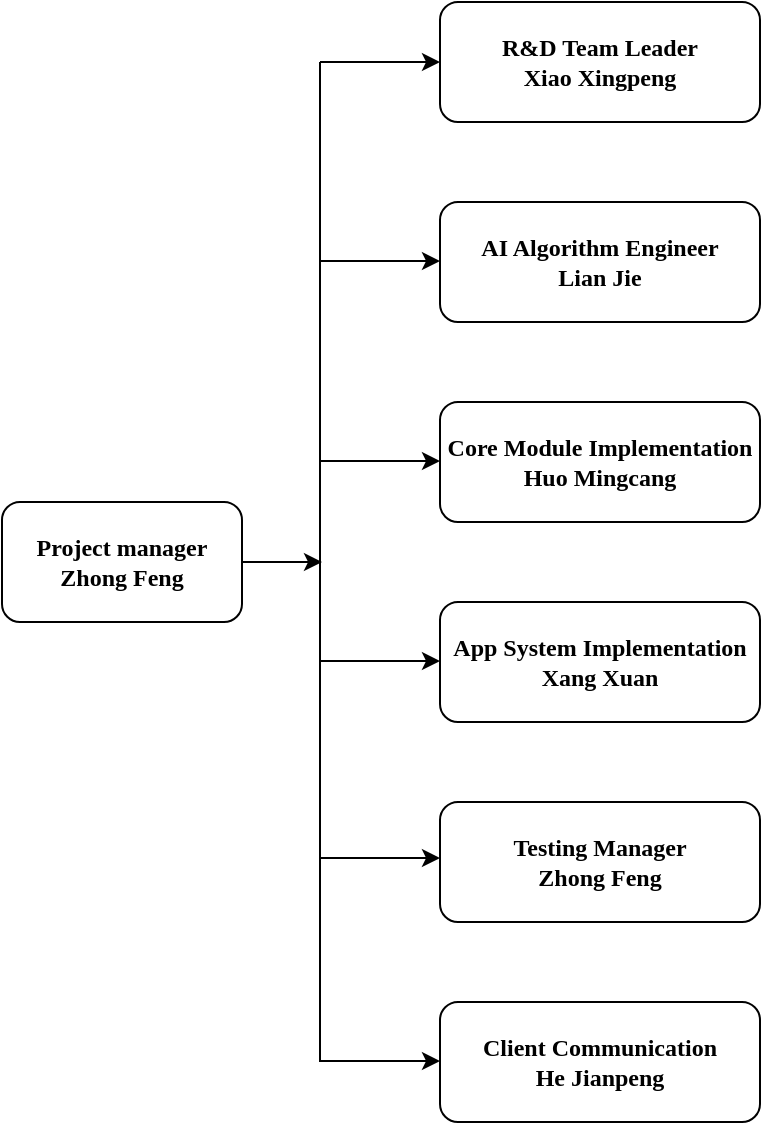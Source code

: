 <mxfile version="12.3.3" type="github" pages="1">
  <diagram id="azSfM4tmFGMGus1xtj8e" name="Page-1">
    <mxGraphModel dx="913" dy="621" grid="1" gridSize="10" guides="1" tooltips="1" connect="1" arrows="1" fold="1" page="1" pageScale="1" pageWidth="827" pageHeight="1169" math="0" shadow="0">
      <root>
        <mxCell id="0"/>
        <mxCell id="1" parent="0"/>
        <mxCell id="C2vW1ZyLFT_pk_kxMwMD-1" value="Project manager&lt;br&gt;Zhong Feng" style="rounded=1;whiteSpace=wrap;html=1;fontFamily=Times New Roman;fontStyle=1" vertex="1" parent="1">
          <mxGeometry x="101" y="270" width="120" height="60" as="geometry"/>
        </mxCell>
        <mxCell id="C2vW1ZyLFT_pk_kxMwMD-2" value="R&amp;amp;D Team Leader&lt;br&gt;Xiao Xingpeng" style="rounded=1;whiteSpace=wrap;html=1;fontFamily=Times New Roman;fontStyle=1" vertex="1" parent="1">
          <mxGeometry x="320" y="20" width="160" height="60" as="geometry"/>
        </mxCell>
        <mxCell id="C2vW1ZyLFT_pk_kxMwMD-3" value="AI Algorithm Engineer&lt;br&gt;Lian Jie" style="rounded=1;whiteSpace=wrap;html=1;fontFamily=Times New Roman;fontStyle=1" vertex="1" parent="1">
          <mxGeometry x="320" y="120" width="160" height="60" as="geometry"/>
        </mxCell>
        <mxCell id="C2vW1ZyLFT_pk_kxMwMD-4" value="Core Module Implementation&lt;br&gt;Huo Mingcang&lt;br&gt;" style="rounded=1;whiteSpace=wrap;html=1;fontFamily=Times New Roman;fontStyle=1" vertex="1" parent="1">
          <mxGeometry x="320" y="220" width="160" height="60" as="geometry"/>
        </mxCell>
        <mxCell id="C2vW1ZyLFT_pk_kxMwMD-5" value="App System Implementation&lt;br&gt;Xang Xuan" style="rounded=1;whiteSpace=wrap;html=1;fontFamily=Times New Roman;fontStyle=1" vertex="1" parent="1">
          <mxGeometry x="320" y="320" width="160" height="60" as="geometry"/>
        </mxCell>
        <mxCell id="C2vW1ZyLFT_pk_kxMwMD-6" value="Testing Manager&lt;br&gt;Zhong Feng" style="rounded=1;whiteSpace=wrap;html=1;fontFamily=Times New Roman;fontStyle=1" vertex="1" parent="1">
          <mxGeometry x="320" y="420" width="160" height="60" as="geometry"/>
        </mxCell>
        <mxCell id="C2vW1ZyLFT_pk_kxMwMD-7" value="Client Communication&lt;br&gt;He Jianpeng" style="rounded=1;whiteSpace=wrap;html=1;fontFamily=Times New Roman;fontStyle=1" vertex="1" parent="1">
          <mxGeometry x="320" y="520" width="160" height="60" as="geometry"/>
        </mxCell>
        <mxCell id="C2vW1ZyLFT_pk_kxMwMD-8" value="" style="endArrow=classic;html=1;exitX=1;exitY=0.5;exitDx=0;exitDy=0;fontFamily=Times New Roman;fontStyle=1" edge="1" parent="1" source="C2vW1ZyLFT_pk_kxMwMD-1">
          <mxGeometry width="50" height="50" relative="1" as="geometry">
            <mxPoint x="221" y="340" as="sourcePoint"/>
            <mxPoint x="261" y="300" as="targetPoint"/>
          </mxGeometry>
        </mxCell>
        <mxCell id="C2vW1ZyLFT_pk_kxMwMD-9" value="" style="endArrow=none;html=1;fontFamily=Times New Roman;fontStyle=1" edge="1" parent="1">
          <mxGeometry width="50" height="50" relative="1" as="geometry">
            <mxPoint x="260" y="550" as="sourcePoint"/>
            <mxPoint x="260" y="50" as="targetPoint"/>
          </mxGeometry>
        </mxCell>
        <mxCell id="C2vW1ZyLFT_pk_kxMwMD-10" value="" style="endArrow=classic;html=1;fontFamily=Times New Roman;fontStyle=1" edge="1" parent="1">
          <mxGeometry width="50" height="50" relative="1" as="geometry">
            <mxPoint x="260" y="50" as="sourcePoint"/>
            <mxPoint x="320" y="50" as="targetPoint"/>
          </mxGeometry>
        </mxCell>
        <mxCell id="C2vW1ZyLFT_pk_kxMwMD-11" value="" style="endArrow=classic;html=1;fontFamily=Times New Roman;fontStyle=1" edge="1" parent="1">
          <mxGeometry width="50" height="50" relative="1" as="geometry">
            <mxPoint x="260" y="149.5" as="sourcePoint"/>
            <mxPoint x="320" y="149.5" as="targetPoint"/>
          </mxGeometry>
        </mxCell>
        <mxCell id="C2vW1ZyLFT_pk_kxMwMD-12" value="" style="endArrow=classic;html=1;fontFamily=Times New Roman;fontStyle=1" edge="1" parent="1">
          <mxGeometry width="50" height="50" relative="1" as="geometry">
            <mxPoint x="260" y="249.5" as="sourcePoint"/>
            <mxPoint x="320" y="249.5" as="targetPoint"/>
          </mxGeometry>
        </mxCell>
        <mxCell id="C2vW1ZyLFT_pk_kxMwMD-13" value="" style="endArrow=classic;html=1;fontFamily=Times New Roman;fontStyle=1" edge="1" parent="1">
          <mxGeometry width="50" height="50" relative="1" as="geometry">
            <mxPoint x="260" y="349.5" as="sourcePoint"/>
            <mxPoint x="320" y="349.5" as="targetPoint"/>
          </mxGeometry>
        </mxCell>
        <mxCell id="C2vW1ZyLFT_pk_kxMwMD-14" value="" style="endArrow=classic;html=1;fontFamily=Times New Roman;fontStyle=1" edge="1" parent="1">
          <mxGeometry width="50" height="50" relative="1" as="geometry">
            <mxPoint x="260" y="448" as="sourcePoint"/>
            <mxPoint x="320" y="448" as="targetPoint"/>
          </mxGeometry>
        </mxCell>
        <mxCell id="C2vW1ZyLFT_pk_kxMwMD-15" value="" style="endArrow=classic;html=1;fontFamily=Times New Roman;fontStyle=1" edge="1" parent="1">
          <mxGeometry width="50" height="50" relative="1" as="geometry">
            <mxPoint x="260" y="549.5" as="sourcePoint"/>
            <mxPoint x="320" y="549.5" as="targetPoint"/>
          </mxGeometry>
        </mxCell>
      </root>
    </mxGraphModel>
  </diagram>
</mxfile>
